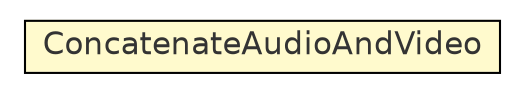 #!/usr/local/bin/dot
#
# Class diagram 
# Generated by UmlGraph version 4.8 (http://www.spinellis.gr/sw/umlgraph)
#

digraph G {
	edge [fontname="Helvetica",fontsize=10,labelfontname="Helvetica",labelfontsize=10];
	node [fontname="Helvetica",fontsize=10,shape=plaintext];
	rankdir=LR;
	ranksep=1;
	// com.xuggle.mediatool.demos.ConcatenateAudioAndVideo
	c17804 [label=<<table border="0" cellborder="1" cellspacing="0" cellpadding="2" port="p" bgcolor="lemonChiffon" href="./ConcatenateAudioAndVideo.html">
		<tr><td><table border="0" cellspacing="0" cellpadding="1">
			<tr><td> ConcatenateAudioAndVideo </td></tr>
		</table></td></tr>
		</table>>, fontname="Helvetica", fontcolor="grey20", fontsize=15.0];
}

